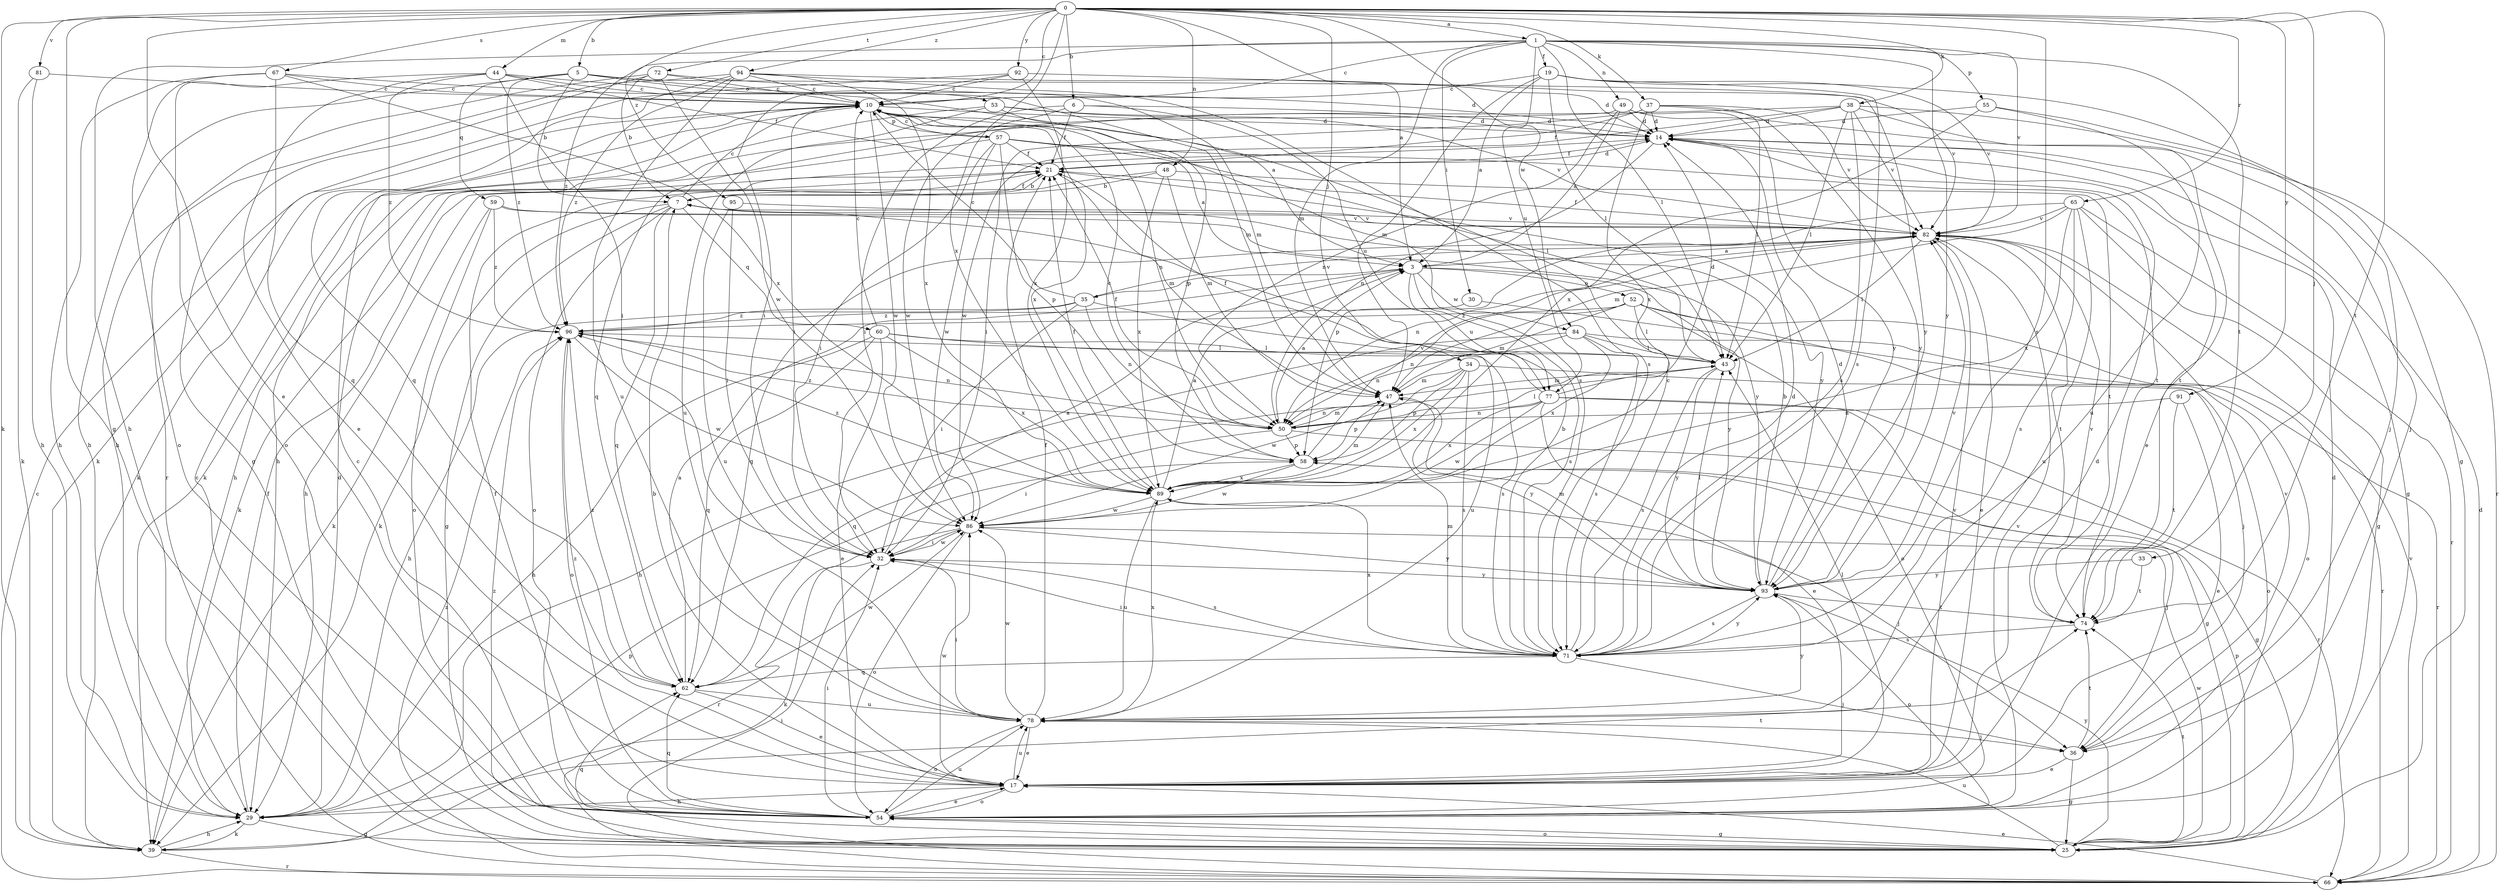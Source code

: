 strict digraph  {
0;
1;
3;
5;
6;
7;
10;
14;
17;
19;
21;
25;
29;
30;
32;
33;
34;
35;
36;
37;
38;
39;
43;
44;
47;
48;
49;
50;
52;
53;
54;
55;
57;
58;
59;
60;
62;
65;
66;
67;
71;
72;
74;
77;
78;
81;
82;
84;
86;
89;
91;
92;
93;
94;
95;
96;
0 -> 1  [label=a];
0 -> 3  [label=a];
0 -> 5  [label=b];
0 -> 6  [label=b];
0 -> 10  [label=c];
0 -> 17  [label=e];
0 -> 25  [label=g];
0 -> 33  [label=j];
0 -> 34  [label=j];
0 -> 37  [label=k];
0 -> 38  [label=k];
0 -> 39  [label=k];
0 -> 44  [label=m];
0 -> 48  [label=n];
0 -> 65  [label=r];
0 -> 67  [label=s];
0 -> 71  [label=s];
0 -> 72  [label=t];
0 -> 74  [label=t];
0 -> 81  [label=v];
0 -> 84  [label=w];
0 -> 89  [label=x];
0 -> 91  [label=y];
0 -> 92  [label=y];
0 -> 94  [label=z];
0 -> 95  [label=z];
1 -> 10  [label=c];
1 -> 19  [label=f];
1 -> 29  [label=h];
1 -> 30  [label=i];
1 -> 43  [label=l];
1 -> 47  [label=m];
1 -> 49  [label=n];
1 -> 55  [label=p];
1 -> 74  [label=t];
1 -> 77  [label=u];
1 -> 82  [label=v];
1 -> 93  [label=y];
1 -> 96  [label=z];
3 -> 35  [label=j];
3 -> 52  [label=o];
3 -> 71  [label=s];
3 -> 77  [label=u];
3 -> 84  [label=w];
3 -> 93  [label=y];
5 -> 7  [label=b];
5 -> 29  [label=h];
5 -> 47  [label=m];
5 -> 53  [label=o];
5 -> 59  [label=q];
5 -> 82  [label=v];
5 -> 96  [label=z];
6 -> 14  [label=d];
6 -> 21  [label=f];
6 -> 32  [label=i];
6 -> 77  [label=u];
6 -> 86  [label=w];
7 -> 10  [label=c];
7 -> 21  [label=f];
7 -> 25  [label=g];
7 -> 39  [label=k];
7 -> 54  [label=o];
7 -> 60  [label=q];
7 -> 62  [label=q];
7 -> 82  [label=v];
10 -> 14  [label=d];
10 -> 32  [label=i];
10 -> 39  [label=k];
10 -> 50  [label=n];
10 -> 57  [label=p];
10 -> 71  [label=s];
10 -> 86  [label=w];
10 -> 89  [label=x];
14 -> 21  [label=f];
14 -> 25  [label=g];
14 -> 50  [label=n];
14 -> 74  [label=t];
17 -> 7  [label=b];
17 -> 14  [label=d];
17 -> 29  [label=h];
17 -> 43  [label=l];
17 -> 54  [label=o];
17 -> 78  [label=u];
17 -> 82  [label=v];
17 -> 86  [label=w];
17 -> 96  [label=z];
19 -> 3  [label=a];
19 -> 10  [label=c];
19 -> 25  [label=g];
19 -> 43  [label=l];
19 -> 47  [label=m];
19 -> 71  [label=s];
19 -> 82  [label=v];
21 -> 7  [label=b];
21 -> 14  [label=d];
21 -> 39  [label=k];
21 -> 47  [label=m];
21 -> 93  [label=y];
25 -> 10  [label=c];
25 -> 54  [label=o];
25 -> 58  [label=p];
25 -> 62  [label=q];
25 -> 74  [label=t];
25 -> 78  [label=u];
25 -> 86  [label=w];
25 -> 93  [label=y];
25 -> 96  [label=z];
29 -> 14  [label=d];
29 -> 21  [label=f];
29 -> 25  [label=g];
29 -> 39  [label=k];
29 -> 74  [label=t];
30 -> 54  [label=o];
30 -> 96  [label=z];
32 -> 3  [label=a];
32 -> 39  [label=k];
32 -> 71  [label=s];
32 -> 86  [label=w];
32 -> 93  [label=y];
33 -> 74  [label=t];
33 -> 93  [label=y];
34 -> 47  [label=m];
34 -> 54  [label=o];
34 -> 58  [label=p];
34 -> 71  [label=s];
34 -> 86  [label=w];
34 -> 89  [label=x];
35 -> 10  [label=c];
35 -> 29  [label=h];
35 -> 32  [label=i];
35 -> 50  [label=n];
35 -> 78  [label=u];
35 -> 82  [label=v];
35 -> 96  [label=z];
36 -> 17  [label=e];
36 -> 25  [label=g];
36 -> 74  [label=t];
36 -> 82  [label=v];
37 -> 14  [label=d];
37 -> 21  [label=f];
37 -> 32  [label=i];
37 -> 43  [label=l];
37 -> 82  [label=v];
37 -> 89  [label=x];
37 -> 93  [label=y];
38 -> 14  [label=d];
38 -> 17  [label=e];
38 -> 29  [label=h];
38 -> 43  [label=l];
38 -> 66  [label=r];
38 -> 71  [label=s];
38 -> 82  [label=v];
38 -> 86  [label=w];
39 -> 29  [label=h];
39 -> 58  [label=p];
39 -> 66  [label=r];
43 -> 47  [label=m];
43 -> 62  [label=q];
43 -> 71  [label=s];
43 -> 93  [label=y];
44 -> 10  [label=c];
44 -> 17  [label=e];
44 -> 21  [label=f];
44 -> 32  [label=i];
44 -> 47  [label=m];
44 -> 54  [label=o];
44 -> 96  [label=z];
47 -> 50  [label=n];
47 -> 58  [label=p];
47 -> 93  [label=y];
48 -> 7  [label=b];
48 -> 29  [label=h];
48 -> 47  [label=m];
48 -> 74  [label=t];
48 -> 89  [label=x];
49 -> 3  [label=a];
49 -> 14  [label=d];
49 -> 36  [label=j];
49 -> 50  [label=n];
49 -> 62  [label=q];
49 -> 93  [label=y];
50 -> 3  [label=a];
50 -> 21  [label=f];
50 -> 25  [label=g];
50 -> 32  [label=i];
50 -> 43  [label=l];
50 -> 47  [label=m];
50 -> 58  [label=p];
50 -> 96  [label=z];
52 -> 36  [label=j];
52 -> 43  [label=l];
52 -> 47  [label=m];
52 -> 50  [label=n];
52 -> 54  [label=o];
52 -> 66  [label=r];
52 -> 96  [label=z];
53 -> 14  [label=d];
53 -> 39  [label=k];
53 -> 58  [label=p];
53 -> 78  [label=u];
53 -> 82  [label=v];
54 -> 10  [label=c];
54 -> 14  [label=d];
54 -> 17  [label=e];
54 -> 21  [label=f];
54 -> 25  [label=g];
54 -> 32  [label=i];
54 -> 62  [label=q];
54 -> 78  [label=u];
54 -> 82  [label=v];
55 -> 14  [label=d];
55 -> 36  [label=j];
55 -> 78  [label=u];
55 -> 89  [label=x];
57 -> 3  [label=a];
57 -> 10  [label=c];
57 -> 21  [label=f];
57 -> 29  [label=h];
57 -> 32  [label=i];
57 -> 43  [label=l];
57 -> 58  [label=p];
57 -> 74  [label=t];
57 -> 86  [label=w];
58 -> 10  [label=c];
58 -> 36  [label=j];
58 -> 82  [label=v];
58 -> 86  [label=w];
58 -> 89  [label=x];
59 -> 39  [label=k];
59 -> 54  [label=o];
59 -> 82  [label=v];
59 -> 93  [label=y];
59 -> 96  [label=z];
60 -> 10  [label=c];
60 -> 17  [label=e];
60 -> 29  [label=h];
60 -> 43  [label=l];
60 -> 62  [label=q];
60 -> 71  [label=s];
60 -> 89  [label=x];
62 -> 3  [label=a];
62 -> 17  [label=e];
62 -> 78  [label=u];
62 -> 86  [label=w];
62 -> 96  [label=z];
65 -> 25  [label=g];
65 -> 47  [label=m];
65 -> 58  [label=p];
65 -> 66  [label=r];
65 -> 71  [label=s];
65 -> 78  [label=u];
65 -> 82  [label=v];
65 -> 89  [label=x];
66 -> 10  [label=c];
66 -> 14  [label=d];
66 -> 17  [label=e];
66 -> 32  [label=i];
66 -> 82  [label=v];
66 -> 96  [label=z];
67 -> 3  [label=a];
67 -> 10  [label=c];
67 -> 29  [label=h];
67 -> 54  [label=o];
67 -> 62  [label=q];
67 -> 89  [label=x];
71 -> 7  [label=b];
71 -> 10  [label=c];
71 -> 14  [label=d];
71 -> 32  [label=i];
71 -> 36  [label=j];
71 -> 47  [label=m];
71 -> 62  [label=q];
71 -> 89  [label=x];
71 -> 93  [label=y];
72 -> 7  [label=b];
72 -> 10  [label=c];
72 -> 14  [label=d];
72 -> 25  [label=g];
72 -> 66  [label=r];
72 -> 86  [label=w];
74 -> 71  [label=s];
74 -> 82  [label=v];
77 -> 14  [label=d];
77 -> 17  [label=e];
77 -> 21  [label=f];
77 -> 25  [label=g];
77 -> 50  [label=n];
77 -> 66  [label=r];
77 -> 86  [label=w];
77 -> 89  [label=x];
78 -> 17  [label=e];
78 -> 21  [label=f];
78 -> 32  [label=i];
78 -> 36  [label=j];
78 -> 54  [label=o];
78 -> 86  [label=w];
78 -> 89  [label=x];
78 -> 93  [label=y];
81 -> 10  [label=c];
81 -> 29  [label=h];
81 -> 39  [label=k];
82 -> 3  [label=a];
82 -> 17  [label=e];
82 -> 21  [label=f];
82 -> 43  [label=l];
82 -> 50  [label=n];
82 -> 62  [label=q];
82 -> 74  [label=t];
84 -> 29  [label=h];
84 -> 43  [label=l];
84 -> 50  [label=n];
84 -> 66  [label=r];
84 -> 71  [label=s];
84 -> 89  [label=x];
86 -> 32  [label=i];
86 -> 54  [label=o];
86 -> 66  [label=r];
86 -> 93  [label=y];
89 -> 3  [label=a];
89 -> 21  [label=f];
89 -> 36  [label=j];
89 -> 47  [label=m];
89 -> 78  [label=u];
89 -> 86  [label=w];
89 -> 96  [label=z];
91 -> 17  [label=e];
91 -> 50  [label=n];
91 -> 74  [label=t];
92 -> 10  [label=c];
92 -> 32  [label=i];
92 -> 39  [label=k];
92 -> 89  [label=x];
92 -> 93  [label=y];
93 -> 7  [label=b];
93 -> 14  [label=d];
93 -> 43  [label=l];
93 -> 47  [label=m];
93 -> 54  [label=o];
93 -> 71  [label=s];
93 -> 74  [label=t];
93 -> 82  [label=v];
94 -> 10  [label=c];
94 -> 14  [label=d];
94 -> 29  [label=h];
94 -> 62  [label=q];
94 -> 71  [label=s];
94 -> 78  [label=u];
94 -> 89  [label=x];
94 -> 96  [label=z];
95 -> 32  [label=i];
95 -> 78  [label=u];
95 -> 82  [label=v];
96 -> 43  [label=l];
96 -> 50  [label=n];
96 -> 54  [label=o];
96 -> 86  [label=w];
}
